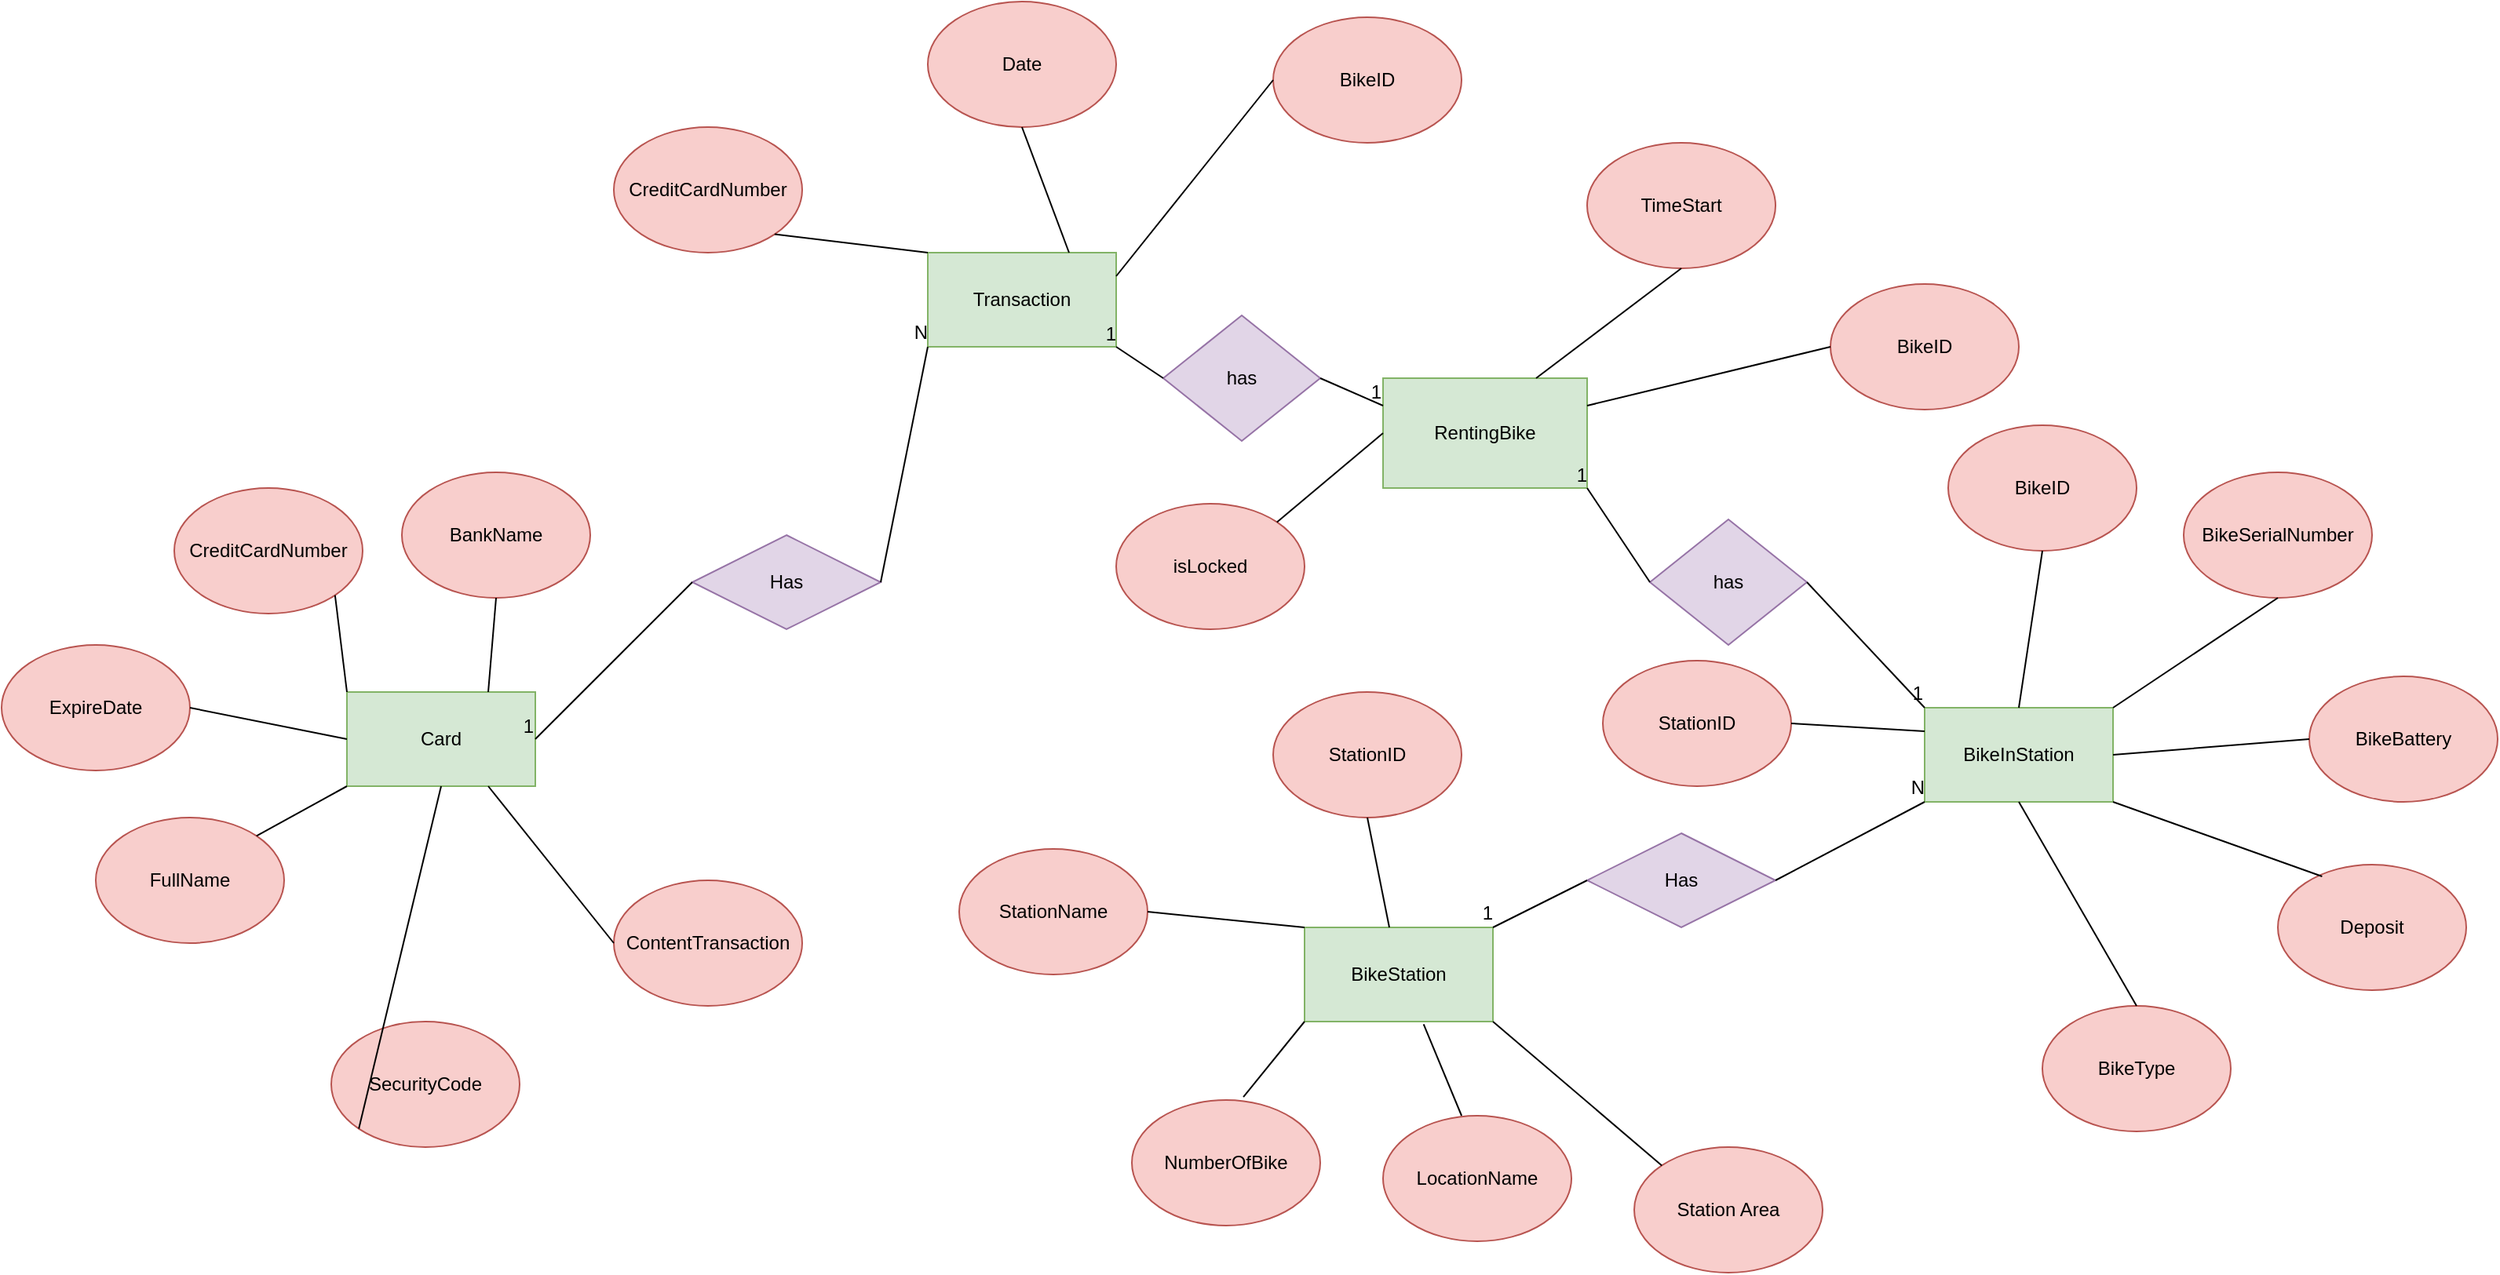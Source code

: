 <mxfile version="20.7.4" type="google"><diagram id="R2lEEEUBdFMjLlhIrx00" name="Page-1"><mxGraphModel dx="1588" dy="2118" grid="1" gridSize="10" guides="1" tooltips="1" connect="1" arrows="1" fold="1" page="1" pageScale="1" pageWidth="850" pageHeight="1100" math="0" shadow="0" extFonts="Permanent Marker^https://fonts.googleapis.com/css?family=Permanent+Marker"><root><mxCell id="0"/><mxCell id="1" parent="0"/><mxCell id="v7LK8_frhIA2lESHOrDc-2" value="CreditCardNumber" style="ellipse;whiteSpace=wrap;html=1;fillColor=#f8cecc;strokeColor=#b85450;" vertex="1" parent="1"><mxGeometry x="160" y="100" width="120" height="80" as="geometry"/></mxCell><mxCell id="v7LK8_frhIA2lESHOrDc-3" value="BankName" style="ellipse;whiteSpace=wrap;html=1;fillColor=#f8cecc;strokeColor=#b85450;" vertex="1" parent="1"><mxGeometry x="305" y="90" width="120" height="80" as="geometry"/></mxCell><mxCell id="v7LK8_frhIA2lESHOrDc-4" value="Card" style="rounded=0;whiteSpace=wrap;html=1;fillColor=#d5e8d4;strokeColor=#82b366;" vertex="1" parent="1"><mxGeometry x="270" y="230" width="120" height="60" as="geometry"/></mxCell><mxCell id="v7LK8_frhIA2lESHOrDc-5" value="Transaction" style="rounded=0;whiteSpace=wrap;html=1;fillColor=#d5e8d4;strokeColor=#82b366;" vertex="1" parent="1"><mxGeometry x="640" y="-50" width="120" height="60" as="geometry"/></mxCell><mxCell id="v7LK8_frhIA2lESHOrDc-6" value="BikeStation" style="rounded=0;whiteSpace=wrap;html=1;fillColor=#d5e8d4;strokeColor=#82b366;" vertex="1" parent="1"><mxGeometry x="880" y="380" width="120" height="60" as="geometry"/></mxCell><mxCell id="v7LK8_frhIA2lESHOrDc-7" value="ExpireDate" style="ellipse;whiteSpace=wrap;html=1;fillColor=#f8cecc;strokeColor=#b85450;" vertex="1" parent="1"><mxGeometry x="50" y="200" width="120" height="80" as="geometry"/></mxCell><mxCell id="v7LK8_frhIA2lESHOrDc-8" value="FullName" style="ellipse;whiteSpace=wrap;html=1;fillColor=#f8cecc;strokeColor=#b85450;" vertex="1" parent="1"><mxGeometry x="110" y="310" width="120" height="80" as="geometry"/></mxCell><mxCell id="v7LK8_frhIA2lESHOrDc-9" value="SecurityCode" style="ellipse;whiteSpace=wrap;html=1;fillColor=#f8cecc;strokeColor=#b85450;" vertex="1" parent="1"><mxGeometry x="260" y="440" width="120" height="80" as="geometry"/></mxCell><mxCell id="v7LK8_frhIA2lESHOrDc-10" value="ContentTransaction" style="ellipse;whiteSpace=wrap;html=1;fillColor=#f8cecc;strokeColor=#b85450;" vertex="1" parent="1"><mxGeometry x="440" y="350" width="120" height="80" as="geometry"/></mxCell><mxCell id="Ku2rQ0ZRTqqD7PoU-3Nh-2" value="StationID" style="ellipse;whiteSpace=wrap;html=1;fillColor=#f8cecc;strokeColor=#b85450;" vertex="1" parent="1"><mxGeometry x="860" y="230" width="120" height="80" as="geometry"/></mxCell><mxCell id="Ku2rQ0ZRTqqD7PoU-3Nh-3" value="StationName" style="ellipse;whiteSpace=wrap;html=1;fillColor=#f8cecc;strokeColor=#b85450;" vertex="1" parent="1"><mxGeometry x="660" y="330" width="120" height="80" as="geometry"/></mxCell><mxCell id="Ku2rQ0ZRTqqD7PoU-3Nh-4" value="LocationName" style="ellipse;whiteSpace=wrap;html=1;fillColor=#f8cecc;strokeColor=#b85450;" vertex="1" parent="1"><mxGeometry x="930" y="500" width="120" height="80" as="geometry"/></mxCell><mxCell id="Ku2rQ0ZRTqqD7PoU-3Nh-5" value="NumberOfBike" style="ellipse;whiteSpace=wrap;html=1;fillColor=#f8cecc;strokeColor=#b85450;" vertex="1" parent="1"><mxGeometry x="770" y="490" width="120" height="80" as="geometry"/></mxCell><mxCell id="Ku2rQ0ZRTqqD7PoU-3Nh-6" value="Station Area" style="ellipse;whiteSpace=wrap;html=1;fillColor=#f8cecc;strokeColor=#b85450;" vertex="1" parent="1"><mxGeometry x="1090" y="520" width="120" height="80" as="geometry"/></mxCell><mxCell id="Ku2rQ0ZRTqqD7PoU-3Nh-11" value="" style="endArrow=none;html=1;rounded=0;entryX=0.5;entryY=1;entryDx=0;entryDy=0;" edge="1" parent="1" source="v7LK8_frhIA2lESHOrDc-6" target="Ku2rQ0ZRTqqD7PoU-3Nh-2"><mxGeometry width="50" height="50" relative="1" as="geometry"><mxPoint x="490" y="480" as="sourcePoint"/><mxPoint x="540" y="430" as="targetPoint"/></mxGeometry></mxCell><mxCell id="Ku2rQ0ZRTqqD7PoU-3Nh-12" value="" style="endArrow=none;html=1;rounded=0;entryX=1;entryY=0.5;entryDx=0;entryDy=0;exitX=0;exitY=0;exitDx=0;exitDy=0;" edge="1" parent="1" source="v7LK8_frhIA2lESHOrDc-6" target="Ku2rQ0ZRTqqD7PoU-3Nh-3"><mxGeometry width="50" height="50" relative="1" as="geometry"><mxPoint x="510" y="580" as="sourcePoint"/><mxPoint x="690" y="440" as="targetPoint"/></mxGeometry></mxCell><mxCell id="Ku2rQ0ZRTqqD7PoU-3Nh-13" value="" style="endArrow=none;html=1;rounded=0;entryX=0.417;entryY=0;entryDx=0;entryDy=0;exitX=0.632;exitY=1.029;exitDx=0;exitDy=0;exitPerimeter=0;entryPerimeter=0;" edge="1" parent="1" source="v7LK8_frhIA2lESHOrDc-6" target="Ku2rQ0ZRTqqD7PoU-3Nh-4"><mxGeometry width="50" height="50" relative="1" as="geometry"><mxPoint x="540" y="515.455" as="sourcePoint"/><mxPoint x="700" y="450" as="targetPoint"/></mxGeometry></mxCell><mxCell id="Ku2rQ0ZRTqqD7PoU-3Nh-14" value="" style="endArrow=none;html=1;rounded=0;entryX=0.592;entryY=-0.024;entryDx=0;entryDy=0;exitX=0;exitY=1;exitDx=0;exitDy=0;entryPerimeter=0;" edge="1" parent="1" source="v7LK8_frhIA2lESHOrDc-6" target="Ku2rQ0ZRTqqD7PoU-3Nh-5"><mxGeometry width="50" height="50" relative="1" as="geometry"><mxPoint x="550" y="525.455" as="sourcePoint"/><mxPoint x="710" y="460" as="targetPoint"/></mxGeometry></mxCell><mxCell id="Ku2rQ0ZRTqqD7PoU-3Nh-16" value="" style="endArrow=none;html=1;rounded=0;entryX=0;entryY=0;entryDx=0;entryDy=0;exitX=1;exitY=1;exitDx=0;exitDy=0;" edge="1" parent="1" source="v7LK8_frhIA2lESHOrDc-6" target="Ku2rQ0ZRTqqD7PoU-3Nh-6"><mxGeometry width="50" height="50" relative="1" as="geometry"><mxPoint x="440" y="560" as="sourcePoint"/><mxPoint x="381.04" y="598.08" as="targetPoint"/></mxGeometry></mxCell><mxCell id="Ku2rQ0ZRTqqD7PoU-3Nh-17" value="Has" style="shape=rhombus;perimeter=rhombusPerimeter;whiteSpace=wrap;html=1;align=center;fillColor=#e1d5e7;strokeColor=#9673a6;" vertex="1" parent="1"><mxGeometry x="1060" y="320" width="120" height="60" as="geometry"/></mxCell><mxCell id="Ku2rQ0ZRTqqD7PoU-3Nh-18" value="BikeInStation" style="rounded=0;whiteSpace=wrap;html=1;fillColor=#d5e8d4;strokeColor=#82b366;" vertex="1" parent="1"><mxGeometry x="1275" y="240" width="120" height="60" as="geometry"/></mxCell><mxCell id="Ku2rQ0ZRTqqD7PoU-3Nh-19" value="" style="endArrow=none;html=1;rounded=0;exitX=0;exitY=0.5;exitDx=0;exitDy=0;entryX=1;entryY=0;entryDx=0;entryDy=0;" edge="1" parent="1" source="Ku2rQ0ZRTqqD7PoU-3Nh-17" target="v7LK8_frhIA2lESHOrDc-6"><mxGeometry relative="1" as="geometry"><mxPoint x="430" y="460" as="sourcePoint"/><mxPoint x="590" y="460" as="targetPoint"/></mxGeometry></mxCell><mxCell id="Ku2rQ0ZRTqqD7PoU-3Nh-20" value="1" style="resizable=0;html=1;align=right;verticalAlign=bottom;" connectable="0" vertex="1" parent="Ku2rQ0ZRTqqD7PoU-3Nh-19"><mxGeometry x="1" relative="1" as="geometry"/></mxCell><mxCell id="Ku2rQ0ZRTqqD7PoU-3Nh-21" value="" style="endArrow=none;html=1;rounded=0;exitX=1;exitY=0.5;exitDx=0;exitDy=0;entryX=0;entryY=1;entryDx=0;entryDy=0;" edge="1" parent="1" source="Ku2rQ0ZRTqqD7PoU-3Nh-17" target="Ku2rQ0ZRTqqD7PoU-3Nh-18"><mxGeometry relative="1" as="geometry"><mxPoint x="430" y="460" as="sourcePoint"/><mxPoint x="590" y="460" as="targetPoint"/></mxGeometry></mxCell><mxCell id="Ku2rQ0ZRTqqD7PoU-3Nh-22" value="N" style="resizable=0;html=1;align=right;verticalAlign=bottom;" connectable="0" vertex="1" parent="Ku2rQ0ZRTqqD7PoU-3Nh-21"><mxGeometry x="1" relative="1" as="geometry"/></mxCell><mxCell id="Ku2rQ0ZRTqqD7PoU-3Nh-24" value="BikeID" style="ellipse;whiteSpace=wrap;html=1;fillColor=#f8cecc;strokeColor=#b85450;" vertex="1" parent="1"><mxGeometry x="1290" y="60" width="120" height="80" as="geometry"/></mxCell><mxCell id="Ku2rQ0ZRTqqD7PoU-3Nh-25" value="BikeSerialNumber" style="ellipse;whiteSpace=wrap;html=1;fillColor=#f8cecc;strokeColor=#b85450;" vertex="1" parent="1"><mxGeometry x="1440" y="90" width="120" height="80" as="geometry"/></mxCell><mxCell id="v7LK8_frhIA2lESHOrDc-12" value="" style="endArrow=none;html=1;rounded=0;exitX=1;exitY=1;exitDx=0;exitDy=0;entryX=0;entryY=0;entryDx=0;entryDy=0;" edge="1" parent="1" source="v7LK8_frhIA2lESHOrDc-2" target="v7LK8_frhIA2lESHOrDc-4"><mxGeometry width="50" height="50" relative="1" as="geometry"><mxPoint x="460" y="430" as="sourcePoint"/><mxPoint x="510" y="380" as="targetPoint"/></mxGeometry></mxCell><mxCell id="v7LK8_frhIA2lESHOrDc-13" value="" style="endArrow=none;html=1;rounded=0;exitX=1;exitY=0.5;exitDx=0;exitDy=0;entryX=0;entryY=0.5;entryDx=0;entryDy=0;" edge="1" parent="1" source="v7LK8_frhIA2lESHOrDc-7" target="v7LK8_frhIA2lESHOrDc-4"><mxGeometry width="50" height="50" relative="1" as="geometry"><mxPoint x="272.426" y="178.284" as="sourcePoint"/><mxPoint x="280" y="240" as="targetPoint"/></mxGeometry></mxCell><mxCell id="v7LK8_frhIA2lESHOrDc-14" value="" style="endArrow=none;html=1;rounded=0;exitX=1;exitY=0;exitDx=0;exitDy=0;entryX=0;entryY=1;entryDx=0;entryDy=0;" edge="1" parent="1" source="v7LK8_frhIA2lESHOrDc-8" target="v7LK8_frhIA2lESHOrDc-4"><mxGeometry width="50" height="50" relative="1" as="geometry"><mxPoint x="282.426" y="188.284" as="sourcePoint"/><mxPoint x="290" y="250" as="targetPoint"/></mxGeometry></mxCell><mxCell id="v7LK8_frhIA2lESHOrDc-15" value="" style="endArrow=none;html=1;rounded=0;exitX=0;exitY=0.5;exitDx=0;exitDy=0;entryX=0.75;entryY=1;entryDx=0;entryDy=0;" edge="1" parent="1" source="v7LK8_frhIA2lESHOrDc-10" target="v7LK8_frhIA2lESHOrDc-4"><mxGeometry width="50" height="50" relative="1" as="geometry"><mxPoint x="292.426" y="198.284" as="sourcePoint"/><mxPoint x="300" y="260" as="targetPoint"/></mxGeometry></mxCell><mxCell id="v7LK8_frhIA2lESHOrDc-16" value="" style="endArrow=none;html=1;rounded=0;exitX=0;exitY=1;exitDx=0;exitDy=0;entryX=0.5;entryY=1;entryDx=0;entryDy=0;" edge="1" parent="1" source="v7LK8_frhIA2lESHOrDc-9" target="v7LK8_frhIA2lESHOrDc-4"><mxGeometry x="1" y="-10" width="50" height="50" relative="1" as="geometry"><mxPoint x="302.426" y="208.284" as="sourcePoint"/><mxPoint x="310" y="270" as="targetPoint"/><mxPoint x="1" y="-4" as="offset"/></mxGeometry></mxCell><mxCell id="v7LK8_frhIA2lESHOrDc-18" value="" style="endArrow=none;html=1;rounded=0;exitX=0.5;exitY=1;exitDx=0;exitDy=0;entryX=0.75;entryY=0;entryDx=0;entryDy=0;" edge="1" parent="1" source="v7LK8_frhIA2lESHOrDc-3" target="v7LK8_frhIA2lESHOrDc-4"><mxGeometry width="50" height="50" relative="1" as="geometry"><mxPoint x="322.426" y="228.284" as="sourcePoint"/><mxPoint x="330" y="290" as="targetPoint"/></mxGeometry></mxCell><mxCell id="Ku2rQ0ZRTqqD7PoU-3Nh-26" value="BikeType" style="ellipse;whiteSpace=wrap;html=1;fillColor=#f8cecc;strokeColor=#b85450;" vertex="1" parent="1"><mxGeometry x="1350" y="430" width="120" height="80" as="geometry"/></mxCell><mxCell id="Ku2rQ0ZRTqqD7PoU-3Nh-27" value="Deposit" style="ellipse;whiteSpace=wrap;html=1;fillColor=#f8cecc;strokeColor=#b85450;" vertex="1" parent="1"><mxGeometry x="1500" y="340" width="120" height="80" as="geometry"/></mxCell><mxCell id="Ku2rQ0ZRTqqD7PoU-3Nh-28" value="BikeBattery" style="ellipse;whiteSpace=wrap;html=1;fillColor=#f8cecc;strokeColor=#b85450;" vertex="1" parent="1"><mxGeometry x="1520" y="220" width="120" height="80" as="geometry"/></mxCell><mxCell id="v7LK8_frhIA2lESHOrDc-20" value="CreditCardNumber" style="ellipse;whiteSpace=wrap;html=1;fillColor=#f8cecc;strokeColor=#b85450;" vertex="1" parent="1"><mxGeometry x="440" y="-130" width="120" height="80" as="geometry"/></mxCell><mxCell id="v7LK8_frhIA2lESHOrDc-21" value="BikeID" style="ellipse;whiteSpace=wrap;html=1;fillColor=#f8cecc;strokeColor=#b85450;" vertex="1" parent="1"><mxGeometry x="860" y="-200" width="120" height="80" as="geometry"/></mxCell><mxCell id="v7LK8_frhIA2lESHOrDc-23" value="Date" style="ellipse;whiteSpace=wrap;html=1;fillColor=#f8cecc;strokeColor=#b85450;" vertex="1" parent="1"><mxGeometry x="640" y="-210" width="120" height="80" as="geometry"/></mxCell><mxCell id="Ku2rQ0ZRTqqD7PoU-3Nh-30" value="" style="endArrow=none;html=1;rounded=0;entryX=0.5;entryY=1;entryDx=0;entryDy=0;exitX=0.5;exitY=0;exitDx=0;exitDy=0;" edge="1" parent="1" source="Ku2rQ0ZRTqqD7PoU-3Nh-18" target="Ku2rQ0ZRTqqD7PoU-3Nh-24"><mxGeometry width="50" height="50" relative="1" as="geometry"><mxPoint x="1270" y="450" as="sourcePoint"/><mxPoint x="1320" y="400" as="targetPoint"/></mxGeometry></mxCell><mxCell id="v7LK8_frhIA2lESHOrDc-25" value="Has" style="shape=rhombus;perimeter=rhombusPerimeter;whiteSpace=wrap;html=1;align=center;fillColor=#e1d5e7;strokeColor=#9673a6;" vertex="1" parent="1"><mxGeometry x="490" y="130" width="120" height="60" as="geometry"/></mxCell><mxCell id="Ku2rQ0ZRTqqD7PoU-3Nh-31" value="" style="endArrow=none;html=1;rounded=0;entryX=0.5;entryY=1;entryDx=0;entryDy=0;exitX=1;exitY=0;exitDx=0;exitDy=0;" edge="1" parent="1" source="Ku2rQ0ZRTqqD7PoU-3Nh-18" target="Ku2rQ0ZRTqqD7PoU-3Nh-25"><mxGeometry width="50" height="50" relative="1" as="geometry"><mxPoint x="1390" y="390" as="sourcePoint"/><mxPoint x="1345" y="320" as="targetPoint"/></mxGeometry></mxCell><mxCell id="Ku2rQ0ZRTqqD7PoU-3Nh-32" value="" style="endArrow=none;html=1;rounded=0;entryX=1;entryY=0.5;entryDx=0;entryDy=0;exitX=0;exitY=0.5;exitDx=0;exitDy=0;" edge="1" parent="1" source="Ku2rQ0ZRTqqD7PoU-3Nh-28" target="Ku2rQ0ZRTqqD7PoU-3Nh-18"><mxGeometry width="50" height="50" relative="1" as="geometry"><mxPoint x="1400" y="400" as="sourcePoint"/><mxPoint x="1355" y="330" as="targetPoint"/></mxGeometry></mxCell><mxCell id="v7LK8_frhIA2lESHOrDc-28" value="" style="endArrow=none;html=1;rounded=0;entryX=0;entryY=1;entryDx=0;entryDy=0;exitX=1;exitY=0.5;exitDx=0;exitDy=0;" edge="1" parent="1" source="v7LK8_frhIA2lESHOrDc-25" target="v7LK8_frhIA2lESHOrDc-5"><mxGeometry relative="1" as="geometry"><mxPoint x="-410" y="440" as="sourcePoint"/><mxPoint x="480" y="390" as="targetPoint"/></mxGeometry></mxCell><mxCell id="v7LK8_frhIA2lESHOrDc-29" value="N" style="resizable=0;html=1;align=right;verticalAlign=bottom;" connectable="0" vertex="1" parent="v7LK8_frhIA2lESHOrDc-28"><mxGeometry x="1" relative="1" as="geometry"/></mxCell><mxCell id="Ku2rQ0ZRTqqD7PoU-3Nh-33" value="" style="endArrow=none;html=1;rounded=0;entryX=1;entryY=1;entryDx=0;entryDy=0;exitX=0.235;exitY=0.094;exitDx=0;exitDy=0;exitPerimeter=0;" edge="1" parent="1" source="Ku2rQ0ZRTqqD7PoU-3Nh-27" target="Ku2rQ0ZRTqqD7PoU-3Nh-18"><mxGeometry width="50" height="50" relative="1" as="geometry"><mxPoint x="1410" y="410" as="sourcePoint"/><mxPoint x="1365" y="340" as="targetPoint"/></mxGeometry></mxCell><mxCell id="v7LK8_frhIA2lESHOrDc-31" value="" style="endArrow=none;html=1;rounded=0;exitX=1;exitY=1;exitDx=0;exitDy=0;entryX=0;entryY=0;entryDx=0;entryDy=0;" edge="1" parent="1" source="v7LK8_frhIA2lESHOrDc-20" target="v7LK8_frhIA2lESHOrDc-5"><mxGeometry width="50" height="50" relative="1" as="geometry"><mxPoint x="20" y="420" as="sourcePoint"/><mxPoint x="90" y="470" as="targetPoint"/></mxGeometry></mxCell><mxCell id="Ku2rQ0ZRTqqD7PoU-3Nh-34" value="" style="endArrow=none;html=1;rounded=0;entryX=0.5;entryY=1;entryDx=0;entryDy=0;exitX=0.5;exitY=0;exitDx=0;exitDy=0;" edge="1" parent="1" source="Ku2rQ0ZRTqqD7PoU-3Nh-26" target="Ku2rQ0ZRTqqD7PoU-3Nh-18"><mxGeometry width="50" height="50" relative="1" as="geometry"><mxPoint x="1420" y="420" as="sourcePoint"/><mxPoint x="1375" y="350" as="targetPoint"/></mxGeometry></mxCell><mxCell id="v7LK8_frhIA2lESHOrDc-33" value="" style="endArrow=none;html=1;rounded=0;entryX=0.75;entryY=0;entryDx=0;entryDy=0;exitX=0.5;exitY=1;exitDx=0;exitDy=0;" edge="1" parent="1" source="v7LK8_frhIA2lESHOrDc-23" target="v7LK8_frhIA2lESHOrDc-5"><mxGeometry width="50" height="50" relative="1" as="geometry"><mxPoint x="920" y="-190" as="sourcePoint"/><mxPoint x="480" y="320" as="targetPoint"/></mxGeometry></mxCell><mxCell id="v7LK8_frhIA2lESHOrDc-34" value="" style="endArrow=none;html=1;rounded=0;exitX=0;exitY=0.5;exitDx=0;exitDy=0;entryX=1;entryY=0.5;entryDx=0;entryDy=0;" edge="1" parent="1" source="v7LK8_frhIA2lESHOrDc-25" target="v7LK8_frhIA2lESHOrDc-4"><mxGeometry relative="1" as="geometry"><mxPoint x="1140" y="420" as="sourcePoint"/><mxPoint x="1010" y="390" as="targetPoint"/></mxGeometry></mxCell><mxCell id="v7LK8_frhIA2lESHOrDc-35" value="1" style="resizable=0;html=1;align=right;verticalAlign=bottom;" connectable="0" vertex="1" parent="v7LK8_frhIA2lESHOrDc-34"><mxGeometry x="1" relative="1" as="geometry"/></mxCell><mxCell id="v7LK8_frhIA2lESHOrDc-43" value="RentingBike" style="rounded=0;whiteSpace=wrap;html=1;fillColor=#d5e8d4;strokeColor=#82b366;" vertex="1" parent="1"><mxGeometry x="930" y="30" width="130" height="70" as="geometry"/></mxCell><mxCell id="v7LK8_frhIA2lESHOrDc-45" value="BikeID" style="ellipse;whiteSpace=wrap;html=1;fillColor=#f8cecc;strokeColor=#b85450;" vertex="1" parent="1"><mxGeometry x="1215" y="-30" width="120" height="80" as="geometry"/></mxCell><mxCell id="v7LK8_frhIA2lESHOrDc-46" value="TimeStart" style="ellipse;whiteSpace=wrap;html=1;fillColor=#f8cecc;strokeColor=#b85450;" vertex="1" parent="1"><mxGeometry x="1060" y="-120" width="120" height="80" as="geometry"/></mxCell><mxCell id="v7LK8_frhIA2lESHOrDc-49" value="" style="endArrow=none;html=1;rounded=0;entryX=0.75;entryY=0;entryDx=0;entryDy=0;exitX=0.5;exitY=1;exitDx=0;exitDy=0;" edge="1" parent="1" source="v7LK8_frhIA2lESHOrDc-46" target="v7LK8_frhIA2lESHOrDc-43"><mxGeometry width="50" height="50" relative="1" as="geometry"><mxPoint x="1110" y="70" as="sourcePoint"/><mxPoint x="670" y="580" as="targetPoint"/></mxGeometry></mxCell><mxCell id="v7LK8_frhIA2lESHOrDc-52" value="" style="endArrow=none;html=1;rounded=0;exitX=1;exitY=0.25;exitDx=0;exitDy=0;entryX=0;entryY=0.5;entryDx=0;entryDy=0;" edge="1" parent="1" source="v7LK8_frhIA2lESHOrDc-5" target="v7LK8_frhIA2lESHOrDc-21"><mxGeometry width="50" height="50" relative="1" as="geometry"><mxPoint x="770" y="40" as="sourcePoint"/><mxPoint x="820" y="-10" as="targetPoint"/></mxGeometry></mxCell><mxCell id="v7LK8_frhIA2lESHOrDc-54" value="isLocked" style="ellipse;whiteSpace=wrap;html=1;fillColor=#f8cecc;strokeColor=#b85450;" vertex="1" parent="1"><mxGeometry x="760" y="110" width="120" height="80" as="geometry"/></mxCell><mxCell id="v7LK8_frhIA2lESHOrDc-55" value="" style="endArrow=none;html=1;rounded=0;entryX=0;entryY=0.5;entryDx=0;entryDy=0;exitX=1;exitY=0;exitDx=0;exitDy=0;" edge="1" parent="1" source="v7LK8_frhIA2lESHOrDc-54" target="v7LK8_frhIA2lESHOrDc-43"><mxGeometry width="50" height="50" relative="1" as="geometry"><mxPoint x="1130" y="-30.0" as="sourcePoint"/><mxPoint x="1060" y="60.0" as="targetPoint"/></mxGeometry></mxCell><mxCell id="Z1BCoSCU_YvA3_NHrzLP-1" value="StationID" style="ellipse;whiteSpace=wrap;html=1;fillColor=#f8cecc;strokeColor=#b85450;" vertex="1" parent="1"><mxGeometry x="1070" y="210" width="120" height="80" as="geometry"/></mxCell><mxCell id="v7LK8_frhIA2lESHOrDc-56" value="" style="endArrow=none;html=1;rounded=0;exitX=1;exitY=0.25;exitDx=0;exitDy=0;entryX=0;entryY=0.5;entryDx=0;entryDy=0;" edge="1" parent="1" source="v7LK8_frhIA2lESHOrDc-43" target="v7LK8_frhIA2lESHOrDc-45"><mxGeometry width="50" height="50" relative="1" as="geometry"><mxPoint x="1120" y="290" as="sourcePoint"/><mxPoint x="1170" y="240" as="targetPoint"/></mxGeometry></mxCell><mxCell id="Z1BCoSCU_YvA3_NHrzLP-4" value="has" style="rhombus;whiteSpace=wrap;html=1;fillColor=#e1d5e7;strokeColor=#9673a6;" vertex="1" parent="1"><mxGeometry x="1100" y="120" width="100" height="80" as="geometry"/></mxCell><mxCell id="v7LK8_frhIA2lESHOrDc-60" value="" style="endArrow=none;html=1;rounded=0;entryX=1;entryY=0.5;entryDx=0;entryDy=0;exitX=0;exitY=0.25;exitDx=0;exitDy=0;" edge="1" parent="1" source="Ku2rQ0ZRTqqD7PoU-3Nh-18" target="Z1BCoSCU_YvA3_NHrzLP-1"><mxGeometry width="50" height="50" relative="1" as="geometry"><mxPoint x="1150" y="-10.0" as="sourcePoint"/><mxPoint x="1080" y="80.0" as="targetPoint"/></mxGeometry></mxCell><mxCell id="Z1BCoSCU_YvA3_NHrzLP-8" value="" style="endArrow=none;html=1;rounded=0;exitX=1;exitY=0.5;exitDx=0;exitDy=0;entryX=0;entryY=0;entryDx=0;entryDy=0;" edge="1" parent="1" source="Z1BCoSCU_YvA3_NHrzLP-4" target="Ku2rQ0ZRTqqD7PoU-3Nh-18"><mxGeometry relative="1" as="geometry"><mxPoint x="1030" y="160" as="sourcePoint"/><mxPoint x="1270" y="240" as="targetPoint"/></mxGeometry></mxCell><mxCell id="Z1BCoSCU_YvA3_NHrzLP-9" value="1" style="resizable=0;html=1;align=right;verticalAlign=bottom;" connectable="0" vertex="1" parent="Z1BCoSCU_YvA3_NHrzLP-8"><mxGeometry x="1" relative="1" as="geometry"/></mxCell><mxCell id="Z1BCoSCU_YvA3_NHrzLP-10" value="" style="endArrow=none;html=1;rounded=0;exitX=0;exitY=0.5;exitDx=0;exitDy=0;entryX=1;entryY=1;entryDx=0;entryDy=0;" edge="1" parent="1" source="Z1BCoSCU_YvA3_NHrzLP-4" target="v7LK8_frhIA2lESHOrDc-43"><mxGeometry relative="1" as="geometry"><mxPoint x="1030" y="160" as="sourcePoint"/><mxPoint x="1190" y="160" as="targetPoint"/></mxGeometry></mxCell><mxCell id="Z1BCoSCU_YvA3_NHrzLP-11" value="1" style="resizable=0;html=1;align=right;verticalAlign=bottom;" connectable="0" vertex="1" parent="Z1BCoSCU_YvA3_NHrzLP-10"><mxGeometry x="1" relative="1" as="geometry"/></mxCell><mxCell id="v7LK8_frhIA2lESHOrDc-63" value="has" style="rhombus;whiteSpace=wrap;html=1;fillColor=#e1d5e7;strokeColor=#9673a6;" vertex="1" parent="1"><mxGeometry x="790" y="-10" width="100" height="80" as="geometry"/></mxCell><mxCell id="v7LK8_frhIA2lESHOrDc-66" value="" style="endArrow=none;html=1;rounded=0;exitX=0;exitY=0.5;exitDx=0;exitDy=0;entryX=1;entryY=1;entryDx=0;entryDy=0;" edge="1" parent="1" source="v7LK8_frhIA2lESHOrDc-63" target="v7LK8_frhIA2lESHOrDc-5"><mxGeometry x="-0.765" y="-2" relative="1" as="geometry"><mxPoint x="840" y="-50" as="sourcePoint"/><mxPoint x="870" y="-110.0" as="targetPoint"/><mxPoint as="offset"/></mxGeometry></mxCell><mxCell id="v7LK8_frhIA2lESHOrDc-67" value="1" style="resizable=0;html=1;align=right;verticalAlign=bottom;" connectable="0" vertex="1" parent="v7LK8_frhIA2lESHOrDc-66"><mxGeometry x="1" relative="1" as="geometry"/></mxCell><mxCell id="v7LK8_frhIA2lESHOrDc-70" value="" style="endArrow=none;html=1;rounded=0;exitX=1;exitY=0.5;exitDx=0;exitDy=0;entryX=0;entryY=0.25;entryDx=0;entryDy=0;" edge="1" parent="1" source="v7LK8_frhIA2lESHOrDc-63" target="v7LK8_frhIA2lESHOrDc-43"><mxGeometry x="-0.765" y="-2" relative="1" as="geometry"><mxPoint x="970" y="-76.0" as="sourcePoint"/><mxPoint x="930" y="34.0" as="targetPoint"/><mxPoint as="offset"/></mxGeometry></mxCell><mxCell id="v7LK8_frhIA2lESHOrDc-71" value="1" style="resizable=0;html=1;align=right;verticalAlign=bottom;" connectable="0" vertex="1" parent="v7LK8_frhIA2lESHOrDc-70"><mxGeometry x="1" relative="1" as="geometry"/></mxCell></root></mxGraphModel></diagram></mxfile>